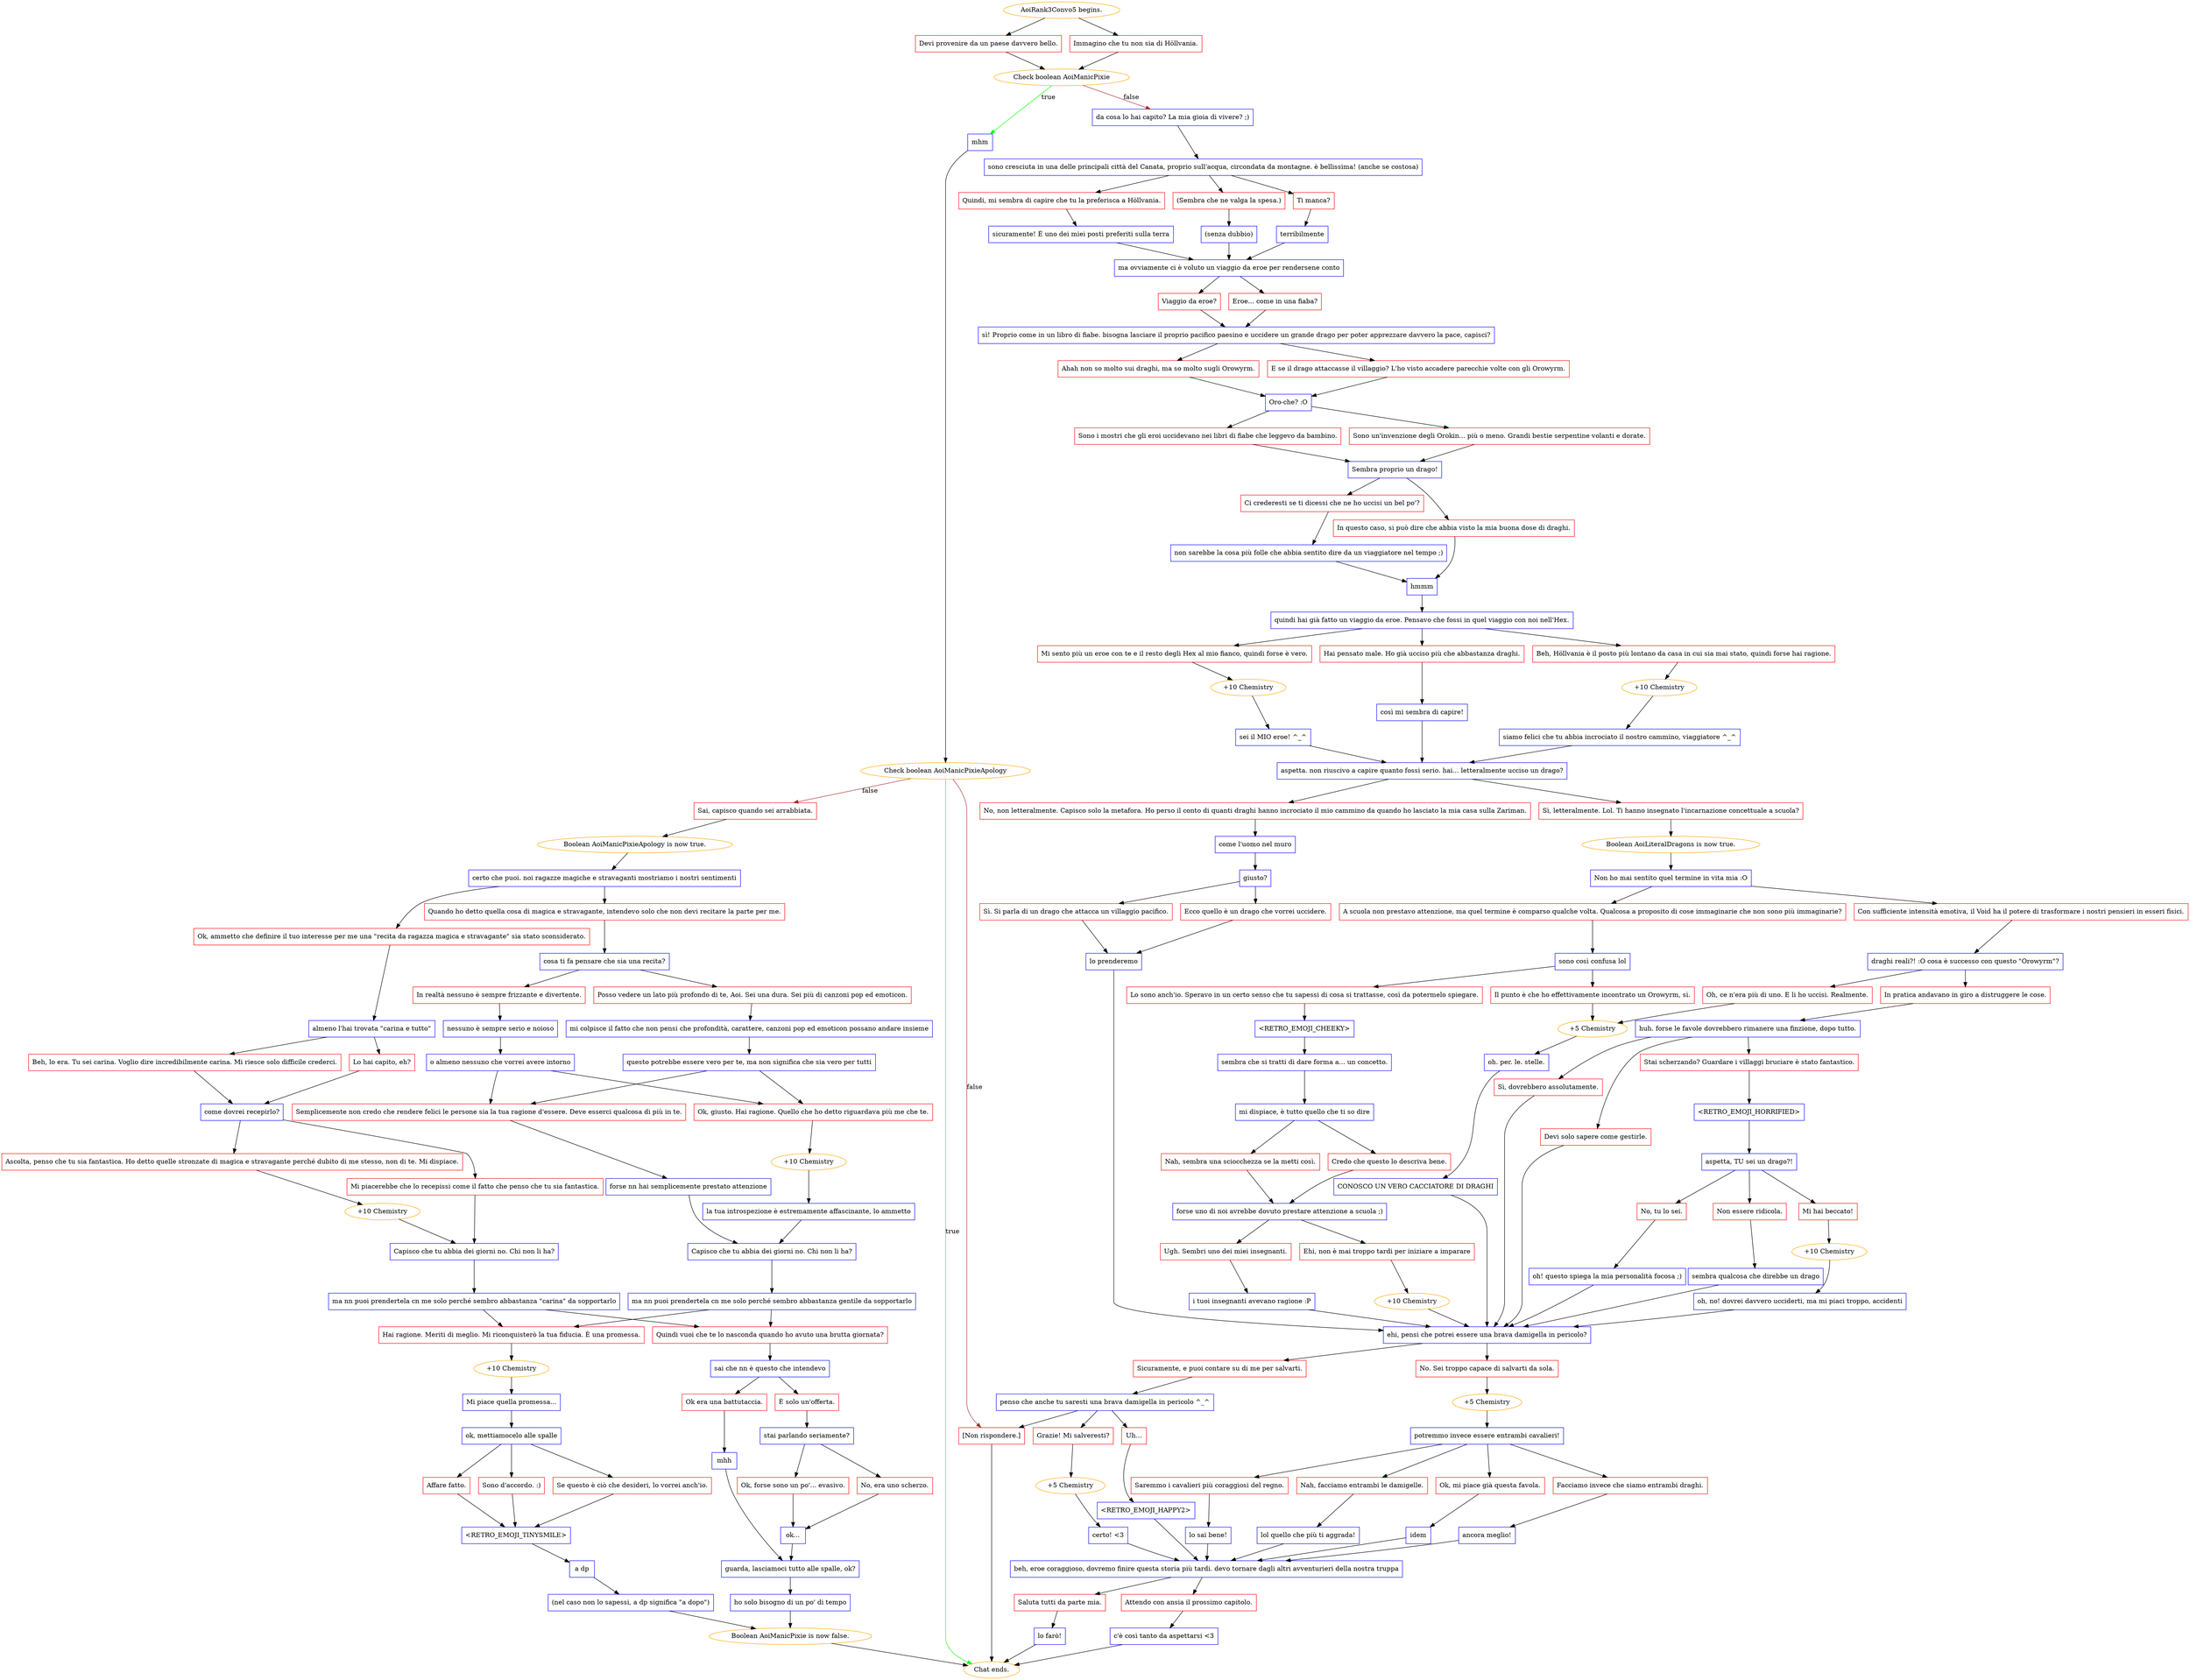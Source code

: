 digraph {
	"AoiRank3Convo5 begins." [color=orange];
		"AoiRank3Convo5 begins." -> j850849696;
		"AoiRank3Convo5 begins." -> j1374414985;
	j850849696 [label="Devi provenire da un paese davvero bello.",shape=box,color=red];
		j850849696 -> j2671432348;
	j1374414985 [label="Immagino che tu non sia di Höllvania.",shape=box,color=red];
		j1374414985 -> j2671432348;
	j2671432348 [label="Check boolean AoiManicPixie",color=orange];
		j2671432348 -> j3274035572 [label=true,color=green];
		j2671432348 -> j1926486342 [label=false,color=brown];
	j3274035572 [label="mhm",shape=box,color=blue];
		j3274035572 -> j2415931465;
	j1926486342 [label="da cosa lo hai capito? La mia gioia di vivere? ;)",shape=box,color=blue];
		j1926486342 -> j676206251;
	j2415931465 [label="Check boolean AoiManicPixieApology",color=orange];
		j2415931465 -> "Chat ends." [label=true,color=green];
		j2415931465 -> j422247075 [label=false,color=brown];
		j2415931465 -> j753348503 [label=false,color=brown];
	j676206251 [label="sono cresciuta in una delle principali città del Canata, proprio sull'acqua, circondata da montagne. è bellissima! (anche se costosa)",shape=box,color=blue];
		j676206251 -> j3062830735;
		j676206251 -> j728463345;
		j676206251 -> j1057640297;
	"Chat ends." [color=orange];
	j422247075 [label="Sai, capisco quando sei arrabbiata.",shape=box,color=red];
		j422247075 -> j2963811048;
	j753348503 [label="[Non rispondere.]",shape=box,color=red];
		j753348503 -> "Chat ends.";
	j3062830735 [label="Ti manca?",shape=box,color=red];
		j3062830735 -> j929075532;
	j728463345 [label="Quindi, mi sembra di capire che tu la preferisca a Höllvania.",shape=box,color=red];
		j728463345 -> j1935348596;
	j1057640297 [label="(Sembra che ne valga la spesa.)",shape=box,color=red];
		j1057640297 -> j3637680880;
	j2963811048 [label="Boolean AoiManicPixieApology is now true.",color=orange];
		j2963811048 -> j486552204;
	j929075532 [label="terribilmente",shape=box,color=blue];
		j929075532 -> j4257676927;
	j1935348596 [label="sicuramente! È uno dei miei posti preferiti sulla terra",shape=box,color=blue];
		j1935348596 -> j4257676927;
	j3637680880 [label="(senza dubbio)",shape=box,color=blue];
		j3637680880 -> j4257676927;
	j486552204 [label="certo che puoi. noi ragazze magiche e stravaganti mostriamo i nostri sentimenti",shape=box,color=blue];
		j486552204 -> j1089046312;
		j486552204 -> j3751405179;
	j4257676927 [label="ma ovviamente ci è voluto un viaggio da eroe per rendersene conto",shape=box,color=blue];
		j4257676927 -> j2320842290;
		j4257676927 -> j4108379951;
	j1089046312 [label="Ok, ammetto che definire il tuo interesse per me una \"recita da ragazza magica e stravagante\" sia stato sconsiderato.",shape=box,color=red];
		j1089046312 -> j3194747357;
	j3751405179 [label="Quando ho detto quella cosa di magica e stravagante, intendevo solo che non devi recitare la parte per me.",shape=box,color=red];
		j3751405179 -> j2962654131;
	j2320842290 [label="Viaggio da eroe?",shape=box,color=red];
		j2320842290 -> j3950189114;
	j4108379951 [label="Eroe... come in una fiaba?",shape=box,color=red];
		j4108379951 -> j3950189114;
	j3194747357 [label="almeno l'hai trovata \"carina e tutto\"",shape=box,color=blue];
		j3194747357 -> j1198341124;
		j3194747357 -> j3462529064;
	j2962654131 [label="cosa ti fa pensare che sia una recita?",shape=box,color=blue];
		j2962654131 -> j246273570;
		j2962654131 -> j353421067;
	j3950189114 [label="sì! Proprio come in un libro di fiabe. bisogna lasciare il proprio pacifico paesino e uccidere un grande drago per poter apprezzare davvero la pace, capisci?",shape=box,color=blue];
		j3950189114 -> j713692952;
		j3950189114 -> j1405045724;
	j1198341124 [label="Beh, lo era. Tu sei carina. Voglio dire incredibilmente carina. Mi riesce solo difficile crederci.",shape=box,color=red];
		j1198341124 -> j202001267;
	j3462529064 [label="Lo hai capito, eh?",shape=box,color=red];
		j3462529064 -> j202001267;
	j246273570 [label="In realtà nessuno è sempre frizzante e divertente.",shape=box,color=red];
		j246273570 -> j1030128402;
	j353421067 [label="Posso vedere un lato più profondo di te, Aoi. Sei una dura. Sei più di canzoni pop ed emoticon.",shape=box,color=red];
		j353421067 -> j1558991603;
	j713692952 [label="Ahah non so molto sui draghi, ma so molto sugli Orowyrm.",shape=box,color=red];
		j713692952 -> j517105099;
	j1405045724 [label="E se il drago attaccasse il villaggio? L'ho visto accadere parecchie volte con gli Orowyrm.",shape=box,color=red];
		j1405045724 -> j517105099;
	j202001267 [label="come dovrei recepirlo?",shape=box,color=blue];
		j202001267 -> j3607878665;
		j202001267 -> j2990083219;
	j1030128402 [label="nessuno è sempre serio e noioso",shape=box,color=blue];
		j1030128402 -> j2438006057;
	j1558991603 [label="mi colpisce il fatto che non pensi che profondità, carattere, canzoni pop ed emoticon possano andare insieme",shape=box,color=blue];
		j1558991603 -> j2934913661;
	j517105099 [label="Oro-che? :O",shape=box,color=blue];
		j517105099 -> j920644278;
		j517105099 -> j2439483999;
	j3607878665 [label="Ascolta, penso che tu sia fantastica. Ho detto quelle stronzate di magica e stravagante perché dubito di me stesso, non di te. Mi dispiace.",shape=box,color=red];
		j3607878665 -> j1919400750;
	j2990083219 [label="Mi piacerebbe che lo recepissi come il fatto che penso che tu sia fantastica.",shape=box,color=red];
		j2990083219 -> j197224085;
	j2438006057 [label="o almeno nessuno che vorrei avere intorno",shape=box,color=blue];
		j2438006057 -> j211063089;
		j2438006057 -> j2317185009;
	j2934913661 [label="questo potrebbe essere vero per te, ma non significa che sia vero per tutti",shape=box,color=blue];
		j2934913661 -> j2317185009;
		j2934913661 -> j211063089;
	j920644278 [label="Sono i mostri che gli eroi uccidevano nei libri di fiabe che leggevo da bambino.",shape=box,color=red];
		j920644278 -> j2529589886;
	j2439483999 [label="Sono un'invenzione degli Orokin... più o meno. Grandi bestie serpentine volanti e dorate.",shape=box,color=red];
		j2439483999 -> j2529589886;
	j1919400750 [label="+10 Chemistry",color=orange];
		j1919400750 -> j197224085;
	j197224085 [label="Capisco che tu abbia dei giorni no. Chi non li ha?",shape=box,color=blue];
		j197224085 -> j723268717;
	j211063089 [label="Semplicemente non credo che rendere felici le persone sia la tua ragione d'essere. Deve esserci qualcosa di più in te.",shape=box,color=red];
		j211063089 -> j2507139507;
	j2317185009 [label="Ok, giusto. Hai ragione. Quello che ho detto riguardava più me che te.",shape=box,color=red];
		j2317185009 -> j3931754718;
	j2529589886 [label="Sembra proprio un drago!",shape=box,color=blue];
		j2529589886 -> j3783377841;
		j2529589886 -> j1642333974;
	j723268717 [label="ma nn puoi prendertela cn me solo perché sembro abbastanza \"carina\" da sopportarlo",shape=box,color=blue];
		j723268717 -> j334555068;
		j723268717 -> j3668392375;
	j2507139507 [label="forse nn hai semplicemente prestato attenzione",shape=box,color=blue];
		j2507139507 -> j4261266789;
	j3931754718 [label="+10 Chemistry",color=orange];
		j3931754718 -> j345556693;
	j3783377841 [label="Ci crederesti se ti dicessi che ne ho uccisi un bel po'?",shape=box,color=red];
		j3783377841 -> j2925968826;
	j1642333974 [label="In questo caso, si può dire che abbia visto la mia buona dose di draghi.",shape=box,color=red];
		j1642333974 -> j242105671;
	j334555068 [label="Hai ragione. Meriti di meglio. Mi riconquisterò la tua fiducia. È una promessa.",shape=box,color=red];
		j334555068 -> j1612256136;
	j3668392375 [label="Quindi vuoi che te lo nasconda quando ho avuto una brutta giornata?",shape=box,color=red];
		j3668392375 -> j113474489;
	j4261266789 [label="Capisco che tu abbia dei giorni no. Chi non li ha?",shape=box,color=blue];
		j4261266789 -> j747809782;
	j345556693 [label="la tua introspezione è estremamente affascinante, lo ammetto",shape=box,color=blue];
		j345556693 -> j4261266789;
	j2925968826 [label="non sarebbe la cosa più folle che abbia sentito dire da un viaggiatore nel tempo ;)",shape=box,color=blue];
		j2925968826 -> j242105671;
	j242105671 [label="hmmm",shape=box,color=blue];
		j242105671 -> j3719722893;
	j1612256136 [label="+10 Chemistry",color=orange];
		j1612256136 -> j1007368351;
	j113474489 [label="sai che nn è questo che intendevo",shape=box,color=blue];
		j113474489 -> j1121540689;
		j113474489 -> j584679534;
	j747809782 [label="ma nn puoi prendertela cn me solo perché sembro abbastanza gentile da sopportarlo",shape=box,color=blue];
		j747809782 -> j334555068;
		j747809782 -> j3668392375;
	j3719722893 [label="quindi hai già fatto un viaggio da eroe. Pensavo che fossi in quel viaggio con noi nell'Hex.",shape=box,color=blue];
		j3719722893 -> j1229954959;
		j3719722893 -> j1751938337;
		j3719722893 -> j2753675557;
	j1007368351 [label="Mi piace quella promessa...",shape=box,color=blue];
		j1007368351 -> j1459508638;
	j1121540689 [label="È solo un'offerta.",shape=box,color=red];
		j1121540689 -> j3252942877;
	j584679534 [label="Ok era una battutaccia.",shape=box,color=red];
		j584679534 -> j970728236;
	j1229954959 [label="Beh, Höllvania è il posto più lontano da casa in cui sia mai stato, quindi forse hai ragione.",shape=box,color=red];
		j1229954959 -> j347423720;
	j1751938337 [label="Mi sento più un eroe con te e il resto degli Hex al mio fianco, quindi forse è vero.",shape=box,color=red];
		j1751938337 -> j1652067777;
	j2753675557 [label="Hai pensato male. Ho già ucciso più che abbastanza draghi.",shape=box,color=red];
		j2753675557 -> j3239705680;
	j1459508638 [label="ok, mettiamocelo alle spalle",shape=box,color=blue];
		j1459508638 -> j1016095190;
		j1459508638 -> j144053588;
		j1459508638 -> j2348369946;
	j3252942877 [label="stai parlando seriamente?",shape=box,color=blue];
		j3252942877 -> j4128486224;
		j3252942877 -> j4213943636;
	j970728236 [label="mhh",shape=box,color=blue];
		j970728236 -> j2441890812;
	j347423720 [label="+10 Chemistry",color=orange];
		j347423720 -> j325404826;
	j1652067777 [label="+10 Chemistry",color=orange];
		j1652067777 -> j715688931;
	j3239705680 [label="così mi sembra di capire!",shape=box,color=blue];
		j3239705680 -> j3999363992;
	j1016095190 [label="Affare fatto.",shape=box,color=red];
		j1016095190 -> j4151078771;
	j144053588 [label="Sono d'accordo. :)",shape=box,color=red];
		j144053588 -> j4151078771;
	j2348369946 [label="Se questo è ciò che desideri, lo vorrei anch'io.",shape=box,color=red];
		j2348369946 -> j4151078771;
	j4128486224 [label="Ok, forse sono un po'... evasivo.",shape=box,color=red];
		j4128486224 -> j4201727611;
	j4213943636 [label="No, era uno scherzo.",shape=box,color=red];
		j4213943636 -> j4201727611;
	j2441890812 [label="guarda, lasciamoci tutto alle spalle, ok?",shape=box,color=blue];
		j2441890812 -> j3082473762;
	j325404826 [label="siamo felici che tu abbia incrociato il nostro cammino, viaggiatore ^_^",shape=box,color=blue];
		j325404826 -> j3999363992;
	j715688931 [label="sei il MIO eroe! ^_^",shape=box,color=blue];
		j715688931 -> j3999363992;
	j3999363992 [label="aspetta. non riuscivo a capire quanto fossi serio. hai... letteralmente ucciso un drago?",shape=box,color=blue];
		j3999363992 -> j3096264369;
		j3999363992 -> j2901385044;
	j4151078771 [label="<RETRO_EMOJI_TINYSMILE>",shape=box,color=blue];
		j4151078771 -> j2770714208;
	j4201727611 [label="ok...",shape=box,color=blue];
		j4201727611 -> j2441890812;
	j3082473762 [label="ho solo bisogno di un po' di tempo",shape=box,color=blue];
		j3082473762 -> j2477397060;
	j3096264369 [label="Sì, letteralmente. Lol. Ti hanno insegnato l'incarnazione concettuale a scuola?",shape=box,color=red];
		j3096264369 -> j4111469996;
	j2901385044 [label="No, non letteralmente. Capisco solo la metafora. Ho perso il conto di quanti draghi hanno incrociato il mio cammino da quando ho lasciato la mia casa sulla Zariman.",shape=box,color=red];
		j2901385044 -> j3034970118;
	j2770714208 [label="a dp",shape=box,color=blue];
		j2770714208 -> j96845191;
	j2477397060 [label="Boolean AoiManicPixie is now false.",color=orange];
		j2477397060 -> "Chat ends.";
	j4111469996 [label="Boolean AoiLiteralDragons is now true.",color=orange];
		j4111469996 -> j2246411314;
	j3034970118 [label="come l'uomo nel muro",shape=box,color=blue];
		j3034970118 -> j3931188175;
	j96845191 [label="(nel caso non lo sapessi, a dp significa \"a dopo\")",shape=box,color=blue];
		j96845191 -> j2477397060;
	j2246411314 [label="Non ho mai sentito quel termine in vita mia :O",shape=box,color=blue];
		j2246411314 -> j1457237473;
		j2246411314 -> j3562378184;
	j3931188175 [label="giusto?",shape=box,color=blue];
		j3931188175 -> j923815422;
		j3931188175 -> j998895441;
	j1457237473 [label="A scuola non prestavo attenzione, ma quel termine è comparso qualche volta. Qualcosa a proposito di cose immaginarie che non sono più immaginarie?",shape=box,color=red];
		j1457237473 -> j1594147497;
	j3562378184 [label="Con sufficiente intensità emotiva, il Void ha il potere di trasformare i nostri pensieri in esseri fisici.",shape=box,color=red];
		j3562378184 -> j971222525;
	j923815422 [label="Sì. Si parla di un drago che attacca un villaggio pacifico.",shape=box,color=red];
		j923815422 -> j2643301855;
	j998895441 [label="Ecco quello è un drago che vorrei uccidere.",shape=box,color=red];
		j998895441 -> j2643301855;
	j1594147497 [label="sono così confusa lol",shape=box,color=blue];
		j1594147497 -> j2909589507;
		j1594147497 -> j904232234;
	j971222525 [label="draghi reali?! :O cosa è successo con questo \"Orowyrm\"?",shape=box,color=blue];
		j971222525 -> j3556280897;
		j971222525 -> j2785033163;
	j2643301855 [label="lo prenderemo",shape=box,color=blue];
		j2643301855 -> j498388344;
	j2909589507 [label="Lo sono anch'io. Speravo in un certo senso che tu sapessi di cosa si trattasse, così da potermelo spiegare.",shape=box,color=red];
		j2909589507 -> j1475396966;
	j904232234 [label="Il punto è che ho effettivamente incontrato un Orowyrm, sì.",shape=box,color=red];
		j904232234 -> j2775232365;
	j3556280897 [label="Oh, ce n'era più di uno. E li ho uccisi. Realmente.",shape=box,color=red];
		j3556280897 -> j2775232365;
	j2785033163 [label="In pratica andavano in giro a distruggere le cose.",shape=box,color=red];
		j2785033163 -> j1386554820;
	j498388344 [label="ehi, pensi che potrei essere una brava damigella in pericolo?",shape=box,color=blue];
		j498388344 -> j231473857;
		j498388344 -> j3846004122;
	j1475396966 [label="<RETRO_EMOJI_CHEEKY>",shape=box,color=blue];
		j1475396966 -> j279409433;
	j2775232365 [label="+5 Chemistry",color=orange];
		j2775232365 -> j2851876209;
	j1386554820 [label="huh. forse le favole dovrebbero rimanere una finzione, dopo tutto.",shape=box,color=blue];
		j1386554820 -> j2482999176;
		j1386554820 -> j2526142369;
		j1386554820 -> j4140383469;
	j231473857 [label="Sicuramente, e puoi contare su di me per salvarti.",shape=box,color=red];
		j231473857 -> j420819835;
	j3846004122 [label="No. Sei troppo capace di salvarti da sola.",shape=box,color=red];
		j3846004122 -> j3668519727;
	j279409433 [label="sembra che si tratti di dare forma a... un concetto.",shape=box,color=blue];
		j279409433 -> j2693665565;
	j2851876209 [label="oh. per. le. stelle.",shape=box,color=blue];
		j2851876209 -> j1723961172;
	j2482999176 [label="Sì, dovrebbero assolutamente.",shape=box,color=red];
		j2482999176 -> j498388344;
	j2526142369 [label="Devi solo sapere come gestirle.",shape=box,color=red];
		j2526142369 -> j498388344;
	j4140383469 [label="Stai scherzando? Guardare i villaggi bruciare è stato fantastico.",shape=box,color=red];
		j4140383469 -> j1930622615;
	j420819835 [label="penso che anche tu saresti una brava damigella in pericolo ^_^",shape=box,color=blue];
		j420819835 -> j2400108803;
		j420819835 -> j2746211632;
		j420819835 -> j753348503;
	j3668519727 [label="+5 Chemistry",color=orange];
		j3668519727 -> j483621931;
	j2693665565 [label="mi dispiace, è tutto quello che ti so dire",shape=box,color=blue];
		j2693665565 -> j993073571;
		j2693665565 -> j392726658;
	j1723961172 [label="CONOSCO UN VERO CACCIATORE DI DRAGHI",shape=box,color=blue];
		j1723961172 -> j498388344;
	j1930622615 [label="<RETRO_EMOJI_HORRIFIED>",shape=box,color=blue];
		j1930622615 -> j2026510238;
	j2400108803 [label="Grazie! Mi salveresti?",shape=box,color=red];
		j2400108803 -> j684977693;
	j2746211632 [label="Uh...",shape=box,color=red];
		j2746211632 -> j3360621051;
	j483621931 [label="potremmo invece essere entrambi cavalieri!",shape=box,color=blue];
		j483621931 -> j2877719768;
		j483621931 -> j963578273;
		j483621931 -> j1644522961;
		j483621931 -> j421579830;
	j993073571 [label="Credo che questo lo descriva bene.",shape=box,color=red];
		j993073571 -> j1468133720;
	j392726658 [label="Nah, sembra una sciocchezza se la metti così.",shape=box,color=red];
		j392726658 -> j1468133720;
	j2026510238 [label="aspetta, TU sei un drago?!",shape=box,color=blue];
		j2026510238 -> j253570700;
		j2026510238 -> j443678026;
		j2026510238 -> j1367128030;
	j684977693 [label="+5 Chemistry",color=orange];
		j684977693 -> j765271841;
	j3360621051 [label="<RETRO_EMOJI_HAPPY2>",shape=box,color=blue];
		j3360621051 -> j118479340;
	j2877719768 [label="Ok, mi piace già questa favola.",shape=box,color=red];
		j2877719768 -> j1043110190;
	j963578273 [label="Facciamo invece che siamo entrambi draghi.",shape=box,color=red];
		j963578273 -> j1926750157;
	j1644522961 [label="Saremmo i cavalieri più coraggiosi del regno.",shape=box,color=red];
		j1644522961 -> j3537642174;
	j421579830 [label="Nah, facciamo entrambi le damigelle.",shape=box,color=red];
		j421579830 -> j1368050988;
	j1468133720 [label="forse uno di noi avrebbe dovuto prestare attenzione a scuola ;)",shape=box,color=blue];
		j1468133720 -> j1710199444;
		j1468133720 -> j1712582123;
	j253570700 [label="Mi hai beccato!",shape=box,color=red];
		j253570700 -> j3672505066;
	j443678026 [label="No, tu lo sei.",shape=box,color=red];
		j443678026 -> j4008869461;
	j1367128030 [label="Non essere ridicola.",shape=box,color=red];
		j1367128030 -> j255594151;
	j765271841 [label="certo! <3",shape=box,color=blue];
		j765271841 -> j118479340;
	j118479340 [label="beh, eroe coraggioso, dovremo finire questa storia più tardi. devo tornare dagli altri avventurieri della nostra truppa",shape=box,color=blue];
		j118479340 -> j1564452811;
		j118479340 -> j3084961015;
	j1043110190 [label="idem",shape=box,color=blue];
		j1043110190 -> j118479340;
	j1926750157 [label="ancora meglio!",shape=box,color=blue];
		j1926750157 -> j118479340;
	j3537642174 [label="lo sai bene!",shape=box,color=blue];
		j3537642174 -> j118479340;
	j1368050988 [label="lol quello che più ti aggrada!",shape=box,color=blue];
		j1368050988 -> j118479340;
	j1710199444 [label="Ehi, non è mai troppo tardi per iniziare a imparare",shape=box,color=red];
		j1710199444 -> j269860112;
	j1712582123 [label="Ugh. Sembri uno dei miei insegnanti.",shape=box,color=red];
		j1712582123 -> j3505750034;
	j3672505066 [label="+10 Chemistry",color=orange];
		j3672505066 -> j166140952;
	j4008869461 [label="oh! questo spiega la mia personalità focosa ;)",shape=box,color=blue];
		j4008869461 -> j498388344;
	j255594151 [label="sembra qualcosa che direbbe un drago",shape=box,color=blue];
		j255594151 -> j498388344;
	j1564452811 [label="Saluta tutti da parte mia.",shape=box,color=red];
		j1564452811 -> j4024252627;
	j3084961015 [label="Attendo con ansia il prossimo capitolo.",shape=box,color=red];
		j3084961015 -> j3704149836;
	j269860112 [label="+10 Chemistry",color=orange];
		j269860112 -> j498388344;
	j3505750034 [label="i tuoi insegnanti avevano ragione :P",shape=box,color=blue];
		j3505750034 -> j498388344;
	j166140952 [label="oh, no! dovrei davvero ucciderti, ma mi piaci troppo, accidenti",shape=box,color=blue];
		j166140952 -> j498388344;
	j4024252627 [label="lo farò!",shape=box,color=blue];
		j4024252627 -> "Chat ends.";
	j3704149836 [label="c'è così tanto da aspettarsi <3",shape=box,color=blue];
		j3704149836 -> "Chat ends.";
}
